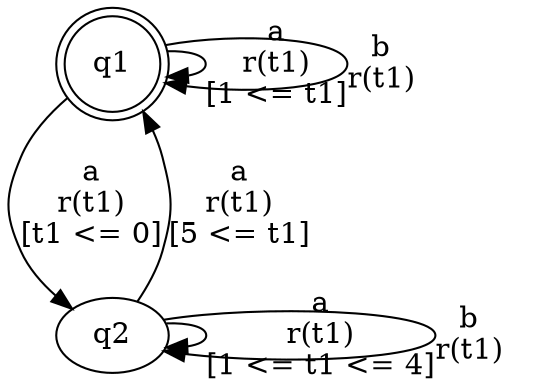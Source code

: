 digraph L {
	qq1[label=q1 shape=doublecircle]
	qq2[label=q2]
	qq1 -> qq1[label="a\nr(t1)\n[1 <= t1]"]
	qq1 -> qq1[label="b\nr(t1)\n"]
	qq1 -> qq2[label="a\nr(t1)\n[t1 <= 0]"]
	qq2 -> qq2[label="a\nr(t1)\n[1 <= t1 <= 4]"]
	qq2 -> qq2[label="b\nr(t1)\n"]
	qq2 -> qq1[label="a\nr(t1)\n[5 <= t1]"]
}
